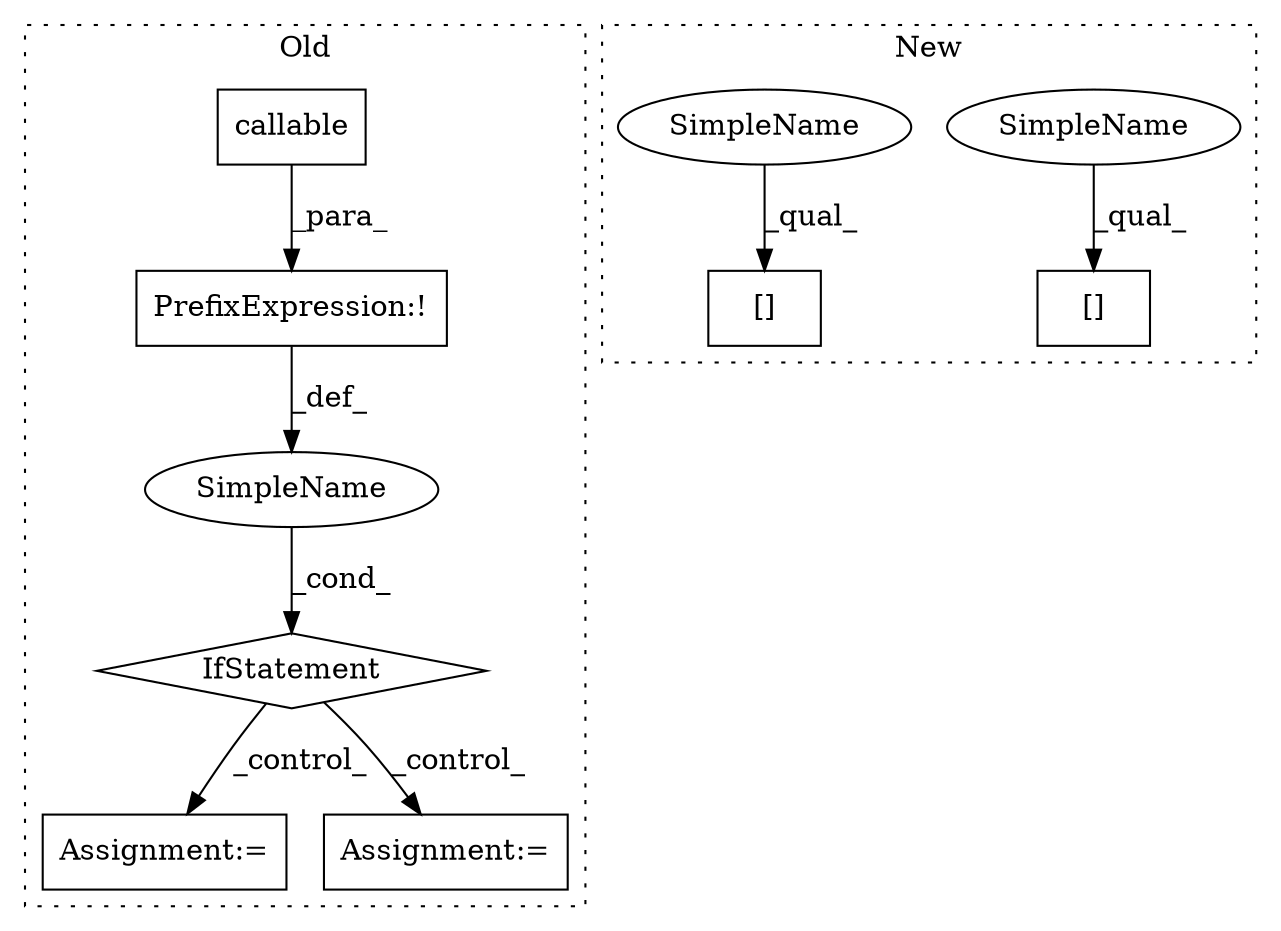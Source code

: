 digraph G {
subgraph cluster0 {
1 [label="callable" a="32" s="12712,12723" l="9,1" shape="box"];
3 [label="IfStatement" a="25" s="12707,12724" l="4,2" shape="diamond"];
4 [label="PrefixExpression:!" a="38" s="12711" l="1" shape="box"];
5 [label="SimpleName" a="42" s="" l="" shape="ellipse"];
6 [label="Assignment:=" a="7" s="12739" l="1" shape="box"];
8 [label="Assignment:=" a="7" s="12797" l="1" shape="box"];
label = "Old";
style="dotted";
}
subgraph cluster1 {
2 [label="[]" a="2" s="12869,12881" l="9,1" shape="box"];
7 [label="[]" a="2" s="12895,12907" l="9,1" shape="box"];
9 [label="SimpleName" a="42" s="12895" l="8" shape="ellipse"];
10 [label="SimpleName" a="42" s="12869" l="8" shape="ellipse"];
label = "New";
style="dotted";
}
1 -> 4 [label="_para_"];
3 -> 6 [label="_control_"];
3 -> 8 [label="_control_"];
4 -> 5 [label="_def_"];
5 -> 3 [label="_cond_"];
9 -> 7 [label="_qual_"];
10 -> 2 [label="_qual_"];
}